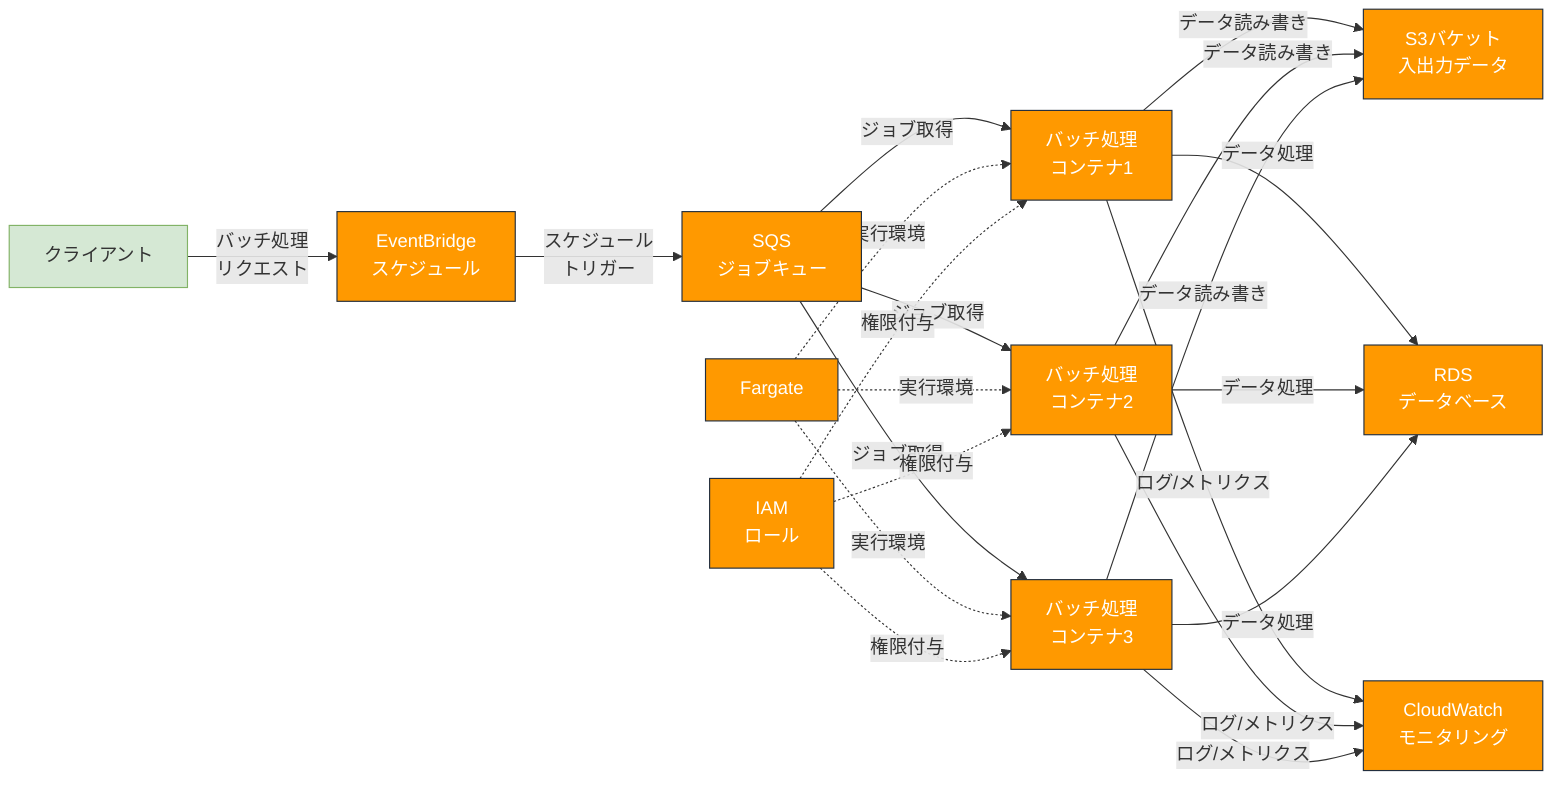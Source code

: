 flowchart LR
    %% スタイル定義
    classDef aws fill:#FF9900,stroke:#232F3E,color:white
    classDef client fill:#D5E8D4,stroke:#82B366

    %% ノード定義
    Client["クライアント"]:::client
    EventBridge["EventBridge\nスケジュール"]:::aws
    SQS["SQS\nジョブキュー"]:::aws
    Fargate["Fargate"]:::aws
    Container1["バッチ処理\nコンテナ1"]:::aws
    Container2["バッチ処理\nコンテナ2"]:::aws
    Container3["バッチ処理\nコンテナ3"]:::aws
    RDS["RDS\nデータベース"]:::aws
    S3["S3バケット\n入出力データ"]:::aws
    CloudWatch["CloudWatch\nモニタリング"]:::aws
    IAM["IAM\nロール"]:::aws
    
    %% 接続関係
    Client -->|"バッチ処理\nリクエスト"| EventBridge
    EventBridge -->|"スケジュール\nトリガー"| SQS
    SQS -->|"ジョブ取得"| Container1
    SQS -->|"ジョブ取得"| Container2
    SQS -->|"ジョブ取得"| Container3
    
    Fargate -.->|"実行環境"| Container1
    Fargate -.->|"実行環境"| Container2
    Fargate -.->|"実行環境"| Container3
    
    Container1 -->|"データ読み書き"| S3
    Container2 -->|"データ読み書き"| S3
    Container3 -->|"データ読み書き"| S3
    
    Container1 -->|"データ処理"| RDS
    Container2 -->|"データ処理"| RDS
    Container3 -->|"データ処理"| RDS
    
    Container1 -->|"ログ/メトリクス"| CloudWatch
    Container2 -->|"ログ/メトリクス"| CloudWatch
    Container3 -->|"ログ/メトリクス"| CloudWatch
    
    IAM -.->|"権限付与"| Container1
    IAM -.->|"権限付与"| Container2
    IAM -.->|"権限付与"| Container3